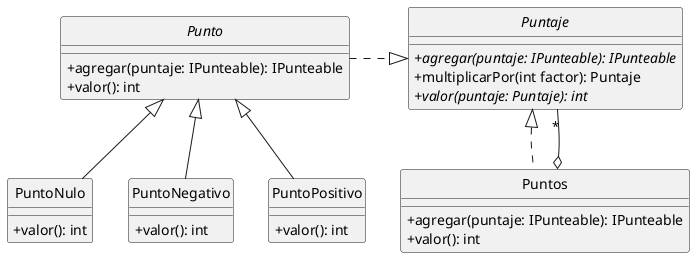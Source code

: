 @startuml
hide circle
skinparam classAttributeIconSize 0

'Clases
abstract Puntaje{
    +{abstract}agregar(puntaje: IPunteable): IPunteable
    +multiplicarPor(int factor): Puntaje
    +{abstract}valor(puntaje: Puntaje): int
}

Class Puntos{
    +agregar(puntaje: IPunteable): IPunteable
    +valor(): int
}

Abstract Class Punto{
    +agregar(puntaje: IPunteable): IPunteable
    +valor(): int
}

Class PuntoNulo{
    +valor(): int
}

Class PuntoNegativo{
    +valor(): int
}

Class PuntoPositivo{
    +valor(): int
}

'Relaciones
PuntoNegativo -up-|> Punto
PuntoNulo -up-|> Punto
PuntoPositivo -up-|> Punto
Puntos .up.|> Puntaje
Puntos o-up- "*" Puntaje
Punto .right.|> Puntaje
@enduml